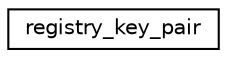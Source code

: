 digraph "Graphical Class Hierarchy"
{
  edge [fontname="Helvetica",fontsize="10",labelfontname="Helvetica",labelfontsize="10"];
  node [fontname="Helvetica",fontsize="10",shape=record];
  rankdir="LR";
  Node0 [label="registry_key_pair",height=0.2,width=0.4,color="black", fillcolor="white", style="filled",URL="$d8/d6e/structregistry__key__pair.html"];
}
